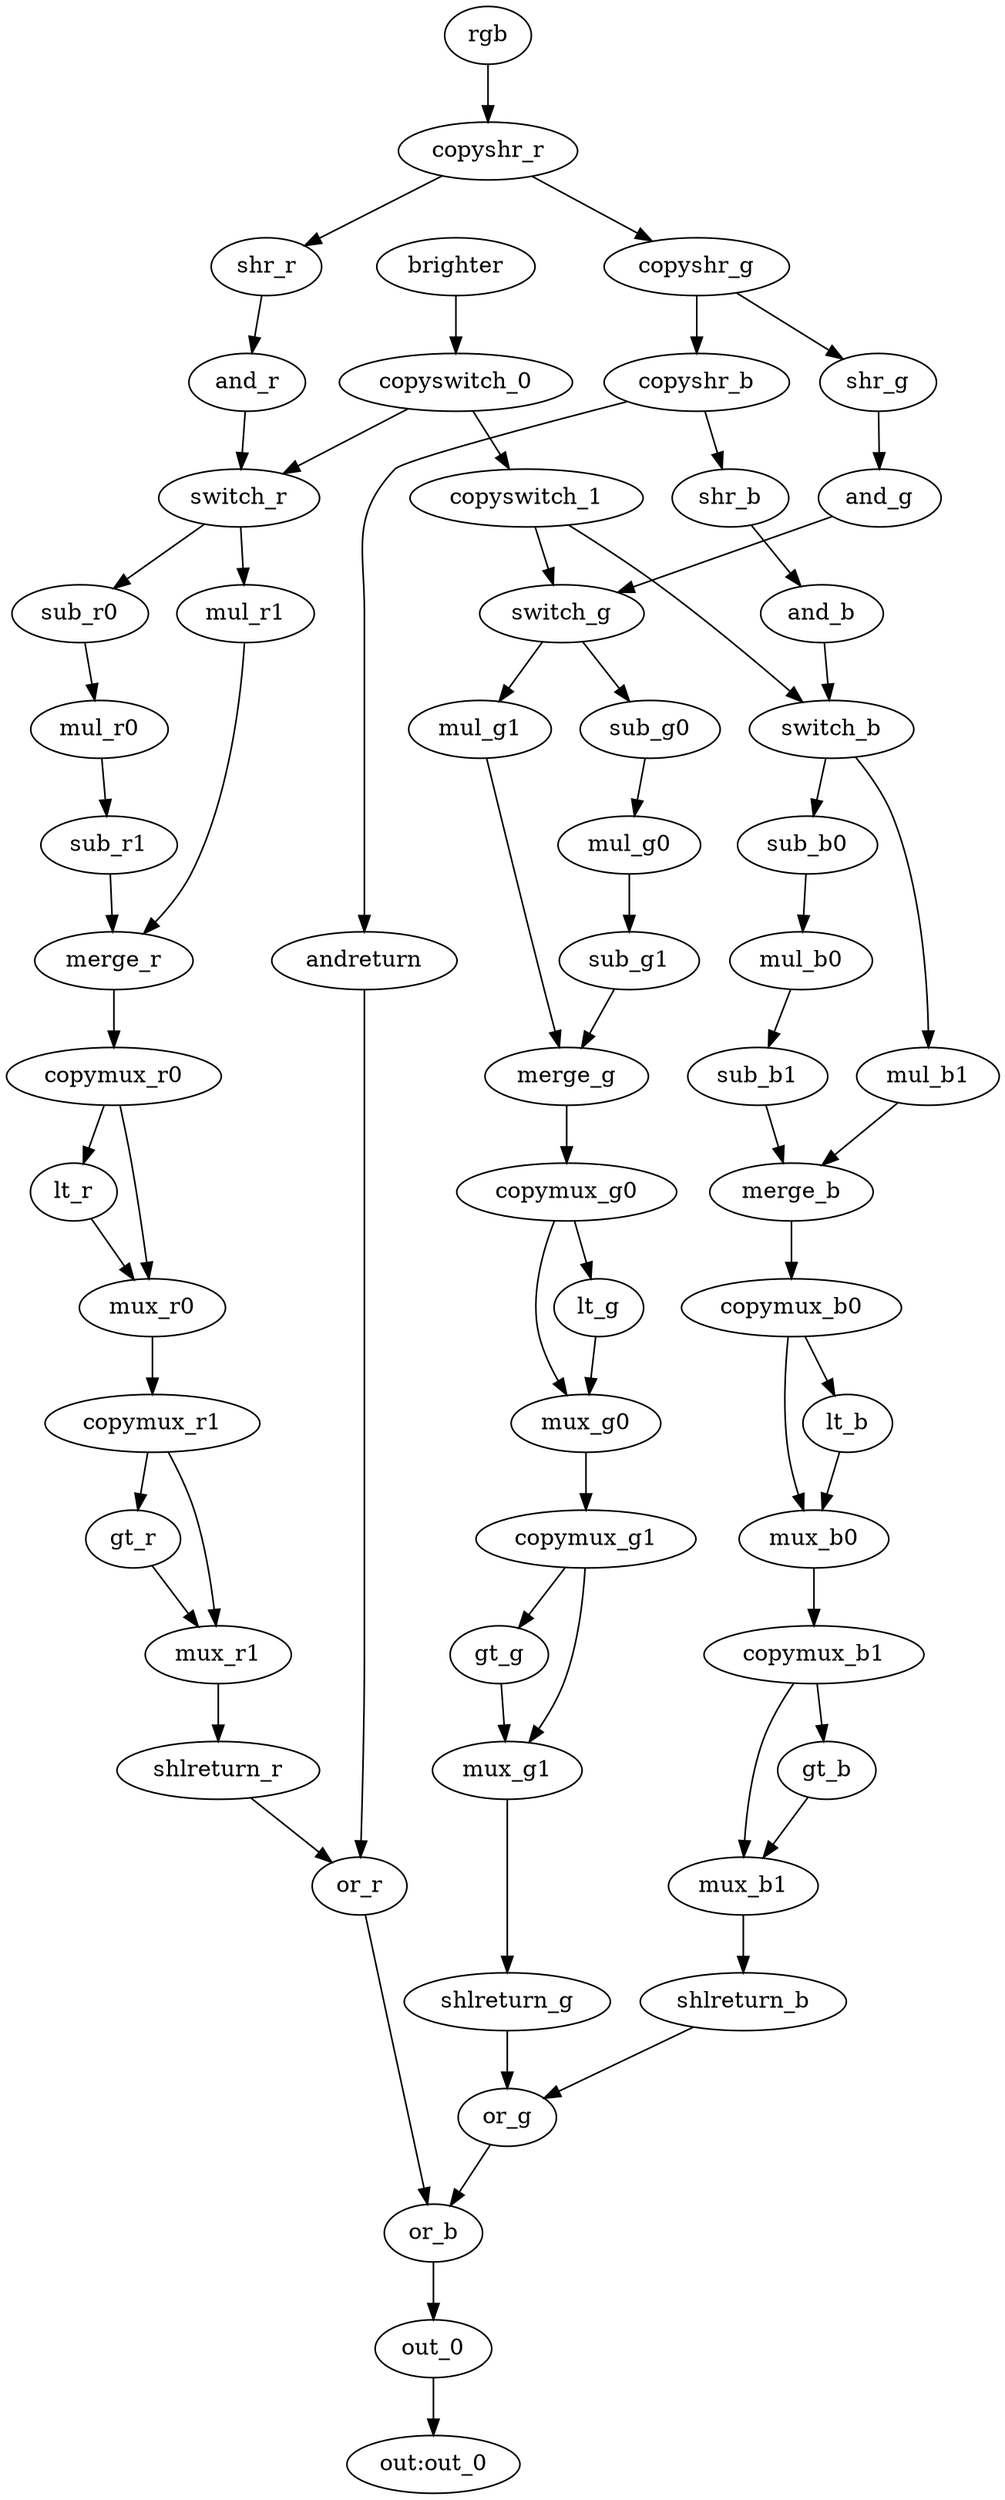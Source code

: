 strict digraph "FilterRGB" {
and_g [label=and_g];
copymux_r0 [label=copymux_r0];
or_r [label=or_r];
sub_g0 [label=sub_g0];
copymux_b1 [label=copymux_b1];
switch_r [label=switch_r];
switch_b [label=switch_b];
mul_g0 [label=mul_g0];
copyshr_b [label=copyshr_b];
sub_r1 [label=sub_r1];
lt_g [label=lt_g];
copymux_g1 [label=copymux_g1];
gt_r [label=gt_r];
sub_b0 [label=sub_b0];
shr_g [label=shr_g];
and_b [label=and_b];
mux_g0 [label=mux_g0];
brighter [label=brighter];
copyswitch_1 [label=copyswitch_1];
mul_g1 [label=mul_g1];
mul_b1 [label=mul_b1];
mux_r0 [label=mux_r0];
merge_r [label=merge_r];
copyshr_r [label=copyshr_r];
or_b [label=or_b];
andreturn [label=andreturn];
or_g [label=or_g];
shlreturn_g [label=shlreturn_g];
shlreturn_r [label=shlreturn_r];
lt_r [label=lt_r];
mux_r1 [label=mux_r1];
out_0 [label=out_0];
shr_b [label=shr_b];
copymux_b0 [label=copymux_b0];
sub_r0 [label=sub_r0];
mul_r0 [label=mul_r0];
mux_b1 [label=mux_b1];
merge_g [label=merge_g];
gt_g [label=gt_g];
copymux_g0 [label=copymux_g0];
sub_b1 [label=sub_b1];
and_r [label=and_r];
mul_b0 [label=mul_b0];
gt_b [label=gt_b];
lt_b [label=lt_b];
mux_g1 [label=mux_g1];
copyswitch_0 [label=copyswitch_0];
switch_g [label=switch_g];
copyshr_g [label=copyshr_g];
copymux_r1 [label=copymux_r1];
mul_r1 [label=mul_r1];
rgb [label=rgb];
shlreturn_b [label=shlreturn_b];
mux_b0 [label=mux_b0];
sub_g1 [label=sub_g1];
shr_r [label=shr_r];
merge_b [label=merge_b];
"out:out_0";
and_g -> switch_g  [name=34];
copymux_r0 -> lt_r  [name=16];
copymux_r0 -> mux_r0  [name=22];
or_r -> or_b  [name=26];
sub_g0 -> mul_g0  [name=68];
copymux_b1 -> mux_b1  [name=11];
copymux_b1 -> gt_b  [name=47];
switch_r -> sub_r0  [name=17];
switch_r -> mul_r1  [name=32];
switch_b -> sub_b0  [name=25];
switch_b -> mul_b1  [name=48];
mul_g0 -> sub_g1  [name=46];
copyshr_b -> shr_b  [name=41];
copyshr_b -> andreturn  [name=60];
sub_r1 -> merge_r  [name=8];
lt_g -> mux_g0  [name=64];
copymux_g1 -> gt_g  [name=20];
copymux_g1 -> mux_g1  [name=44];
gt_r -> mux_r1  [name=43];
sub_b0 -> mul_b0  [name=65];
shr_g -> and_g  [name=9];
and_b -> switch_b  [name=40];
mux_g0 -> copymux_g1  [name=59];
brighter -> copyswitch_0  [name=51];
copyswitch_1 -> switch_b  [name=50];
copyswitch_1 -> switch_g  [name=52];
mul_g1 -> merge_g  [name=3];
mul_b1 -> merge_b  [name=38];
mux_r0 -> copymux_r1  [name=7];
merge_r -> copymux_r0  [name=14];
copyshr_r -> shr_r  [name=18];
copyshr_r -> copyshr_g  [name=58];
or_b -> out_0  [name=4];
andreturn -> or_r  [name=21];
or_g -> or_b  [name=5];
shlreturn_g -> or_g  [name=2];
shlreturn_r -> or_r  [name=69];
lt_r -> mux_r0  [name=28];
mux_r1 -> shlreturn_r  [name=0];
out_0 -> "out:out_0";
shr_b -> and_b  [name=19];
copymux_b0 -> lt_b  [name=29];
copymux_b0 -> mux_b0  [name=61];
sub_r0 -> mul_r0  [name=23];
mul_r0 -> sub_r1  [name=67];
mux_b1 -> shlreturn_b  [name=33];
merge_g -> copymux_g0  [name=37];
gt_g -> mux_g1  [name=6];
copymux_g0 -> lt_g  [name=10];
copymux_g0 -> mux_g0  [name=31];
sub_b1 -> merge_b  [name=30];
and_r -> switch_r  [name=63];
mul_b0 -> sub_b1  [name=55];
gt_b -> mux_b1  [name=15];
lt_b -> mux_b0  [name=54];
mux_g1 -> shlreturn_g  [name=27];
copyswitch_0 -> switch_r  [name=39];
copyswitch_0 -> copyswitch_1  [name=66];
switch_g -> mul_g1  [name=1];
switch_g -> sub_g0  [name=24];
copyshr_g -> shr_g  [name=45];
copyshr_g -> copyshr_b  [name=57];
copymux_r1 -> gt_r  [name=56];
copymux_r1 -> mux_r1  [name=62];
mul_r1 -> merge_r  [name=53];
rgb -> copyshr_r  [name=36];
shlreturn_b -> or_g  [name=13];
mux_b0 -> copymux_b1  [name=12];
sub_g1 -> merge_g  [name=49];
shr_r -> and_r  [name=42];
merge_b -> copymux_b0  [name=35];
}
